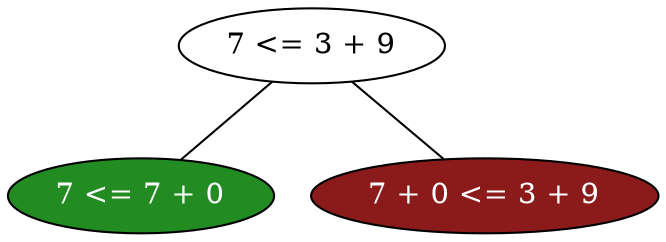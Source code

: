 graph g{
	1[label="7 <= 3 + 9"];
	2[label="7 <= 7 + 0",fillcolor=forestgreen,style=filled,fontcolor=white];
	3[label="7 + 0 <= 3 + 9",fillcolor=firebrick4,style=filled,fontcolor=white];
	1--2;
	1--3;
}
